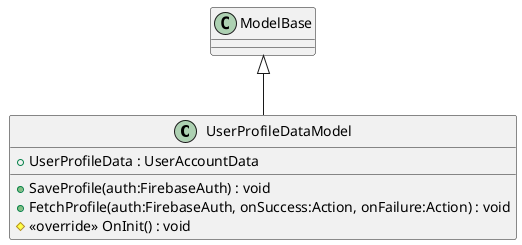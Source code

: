 @startuml
class UserProfileDataModel {
    + UserProfileData : UserAccountData
    + SaveProfile(auth:FirebaseAuth) : void
    + FetchProfile(auth:FirebaseAuth, onSuccess:Action, onFailure:Action) : void
    # <<override>> OnInit() : void
}
ModelBase <|-- UserProfileDataModel
@enduml

